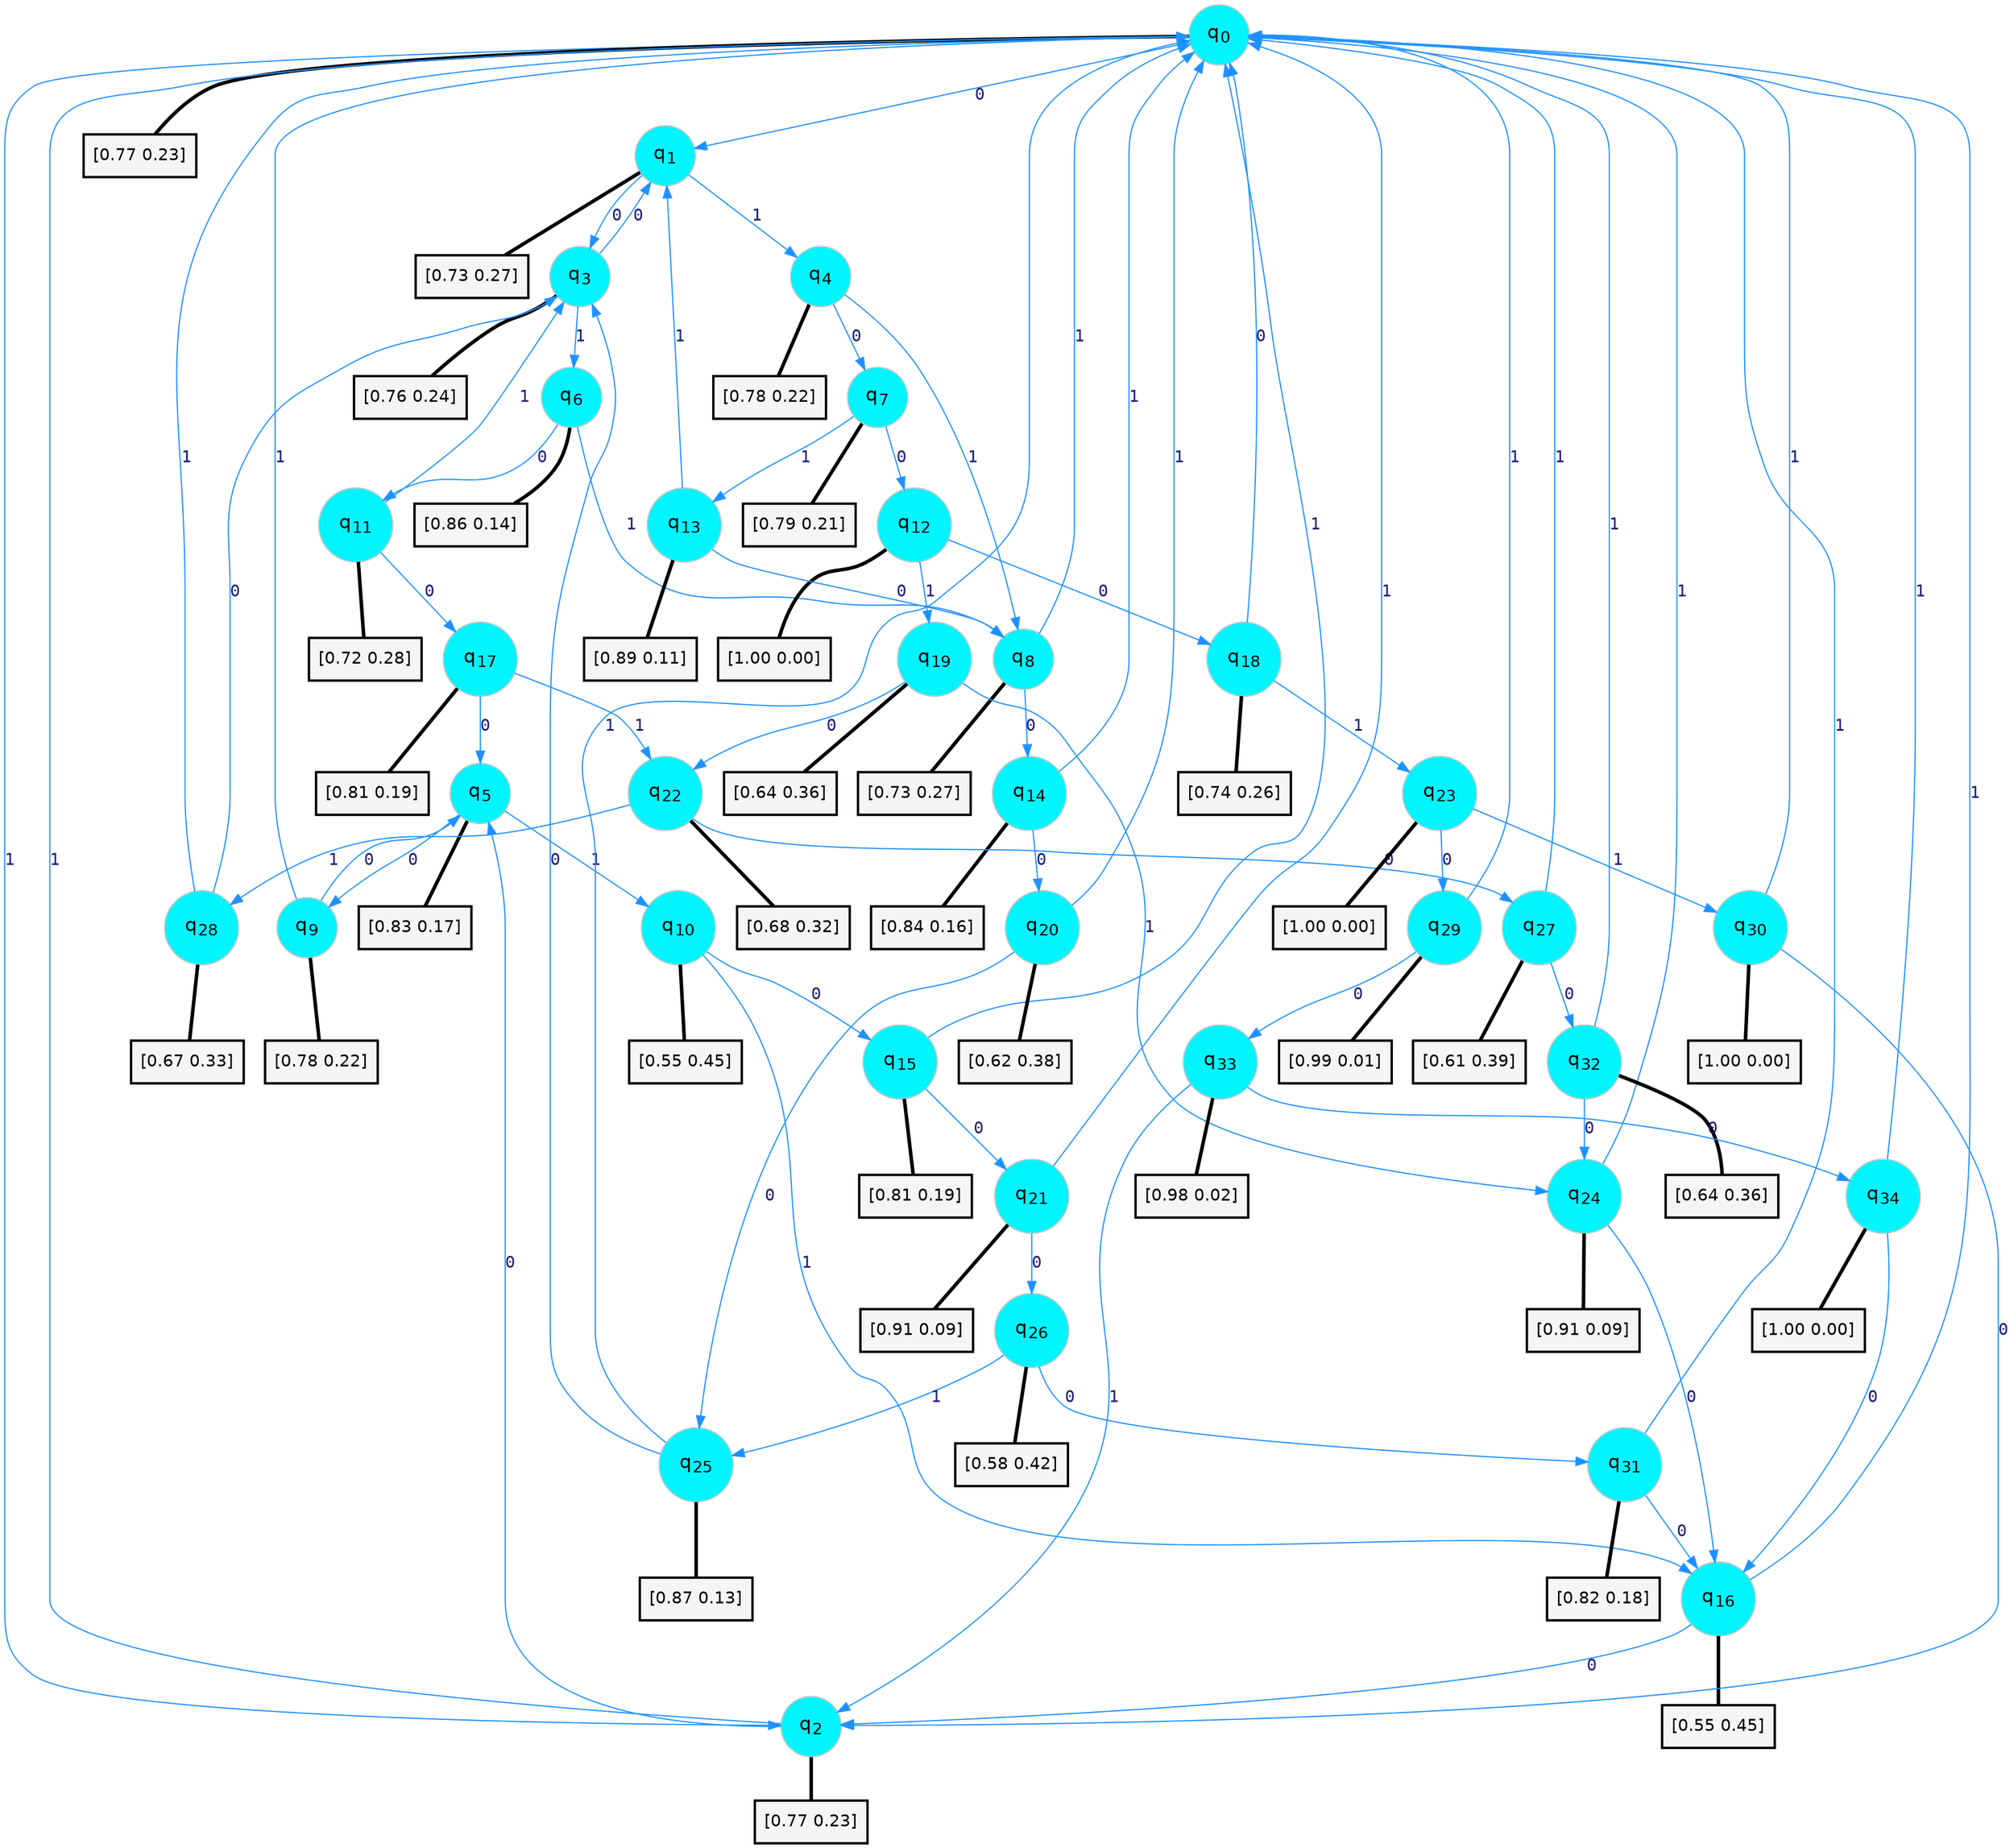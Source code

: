 digraph G {
graph [
bgcolor=transparent, dpi=300, rankdir=TD, size="40,25"];
node [
color=gray, fillcolor=turquoise1, fontcolor=black, fontname=Helvetica, fontsize=16, fontweight=bold, shape=circle, style=filled];
edge [
arrowsize=1, color=dodgerblue1, fontcolor=midnightblue, fontname=courier, fontweight=bold, penwidth=1, style=solid, weight=20];
0[label=<q<SUB>0</SUB>>];
1[label=<q<SUB>1</SUB>>];
2[label=<q<SUB>2</SUB>>];
3[label=<q<SUB>3</SUB>>];
4[label=<q<SUB>4</SUB>>];
5[label=<q<SUB>5</SUB>>];
6[label=<q<SUB>6</SUB>>];
7[label=<q<SUB>7</SUB>>];
8[label=<q<SUB>8</SUB>>];
9[label=<q<SUB>9</SUB>>];
10[label=<q<SUB>10</SUB>>];
11[label=<q<SUB>11</SUB>>];
12[label=<q<SUB>12</SUB>>];
13[label=<q<SUB>13</SUB>>];
14[label=<q<SUB>14</SUB>>];
15[label=<q<SUB>15</SUB>>];
16[label=<q<SUB>16</SUB>>];
17[label=<q<SUB>17</SUB>>];
18[label=<q<SUB>18</SUB>>];
19[label=<q<SUB>19</SUB>>];
20[label=<q<SUB>20</SUB>>];
21[label=<q<SUB>21</SUB>>];
22[label=<q<SUB>22</SUB>>];
23[label=<q<SUB>23</SUB>>];
24[label=<q<SUB>24</SUB>>];
25[label=<q<SUB>25</SUB>>];
26[label=<q<SUB>26</SUB>>];
27[label=<q<SUB>27</SUB>>];
28[label=<q<SUB>28</SUB>>];
29[label=<q<SUB>29</SUB>>];
30[label=<q<SUB>30</SUB>>];
31[label=<q<SUB>31</SUB>>];
32[label=<q<SUB>32</SUB>>];
33[label=<q<SUB>33</SUB>>];
34[label=<q<SUB>34</SUB>>];
35[label="[0.77 0.23]", shape=box,fontcolor=black, fontname=Helvetica, fontsize=14, penwidth=2, fillcolor=whitesmoke,color=black];
36[label="[0.73 0.27]", shape=box,fontcolor=black, fontname=Helvetica, fontsize=14, penwidth=2, fillcolor=whitesmoke,color=black];
37[label="[0.77 0.23]", shape=box,fontcolor=black, fontname=Helvetica, fontsize=14, penwidth=2, fillcolor=whitesmoke,color=black];
38[label="[0.76 0.24]", shape=box,fontcolor=black, fontname=Helvetica, fontsize=14, penwidth=2, fillcolor=whitesmoke,color=black];
39[label="[0.78 0.22]", shape=box,fontcolor=black, fontname=Helvetica, fontsize=14, penwidth=2, fillcolor=whitesmoke,color=black];
40[label="[0.83 0.17]", shape=box,fontcolor=black, fontname=Helvetica, fontsize=14, penwidth=2, fillcolor=whitesmoke,color=black];
41[label="[0.86 0.14]", shape=box,fontcolor=black, fontname=Helvetica, fontsize=14, penwidth=2, fillcolor=whitesmoke,color=black];
42[label="[0.79 0.21]", shape=box,fontcolor=black, fontname=Helvetica, fontsize=14, penwidth=2, fillcolor=whitesmoke,color=black];
43[label="[0.73 0.27]", shape=box,fontcolor=black, fontname=Helvetica, fontsize=14, penwidth=2, fillcolor=whitesmoke,color=black];
44[label="[0.78 0.22]", shape=box,fontcolor=black, fontname=Helvetica, fontsize=14, penwidth=2, fillcolor=whitesmoke,color=black];
45[label="[0.55 0.45]", shape=box,fontcolor=black, fontname=Helvetica, fontsize=14, penwidth=2, fillcolor=whitesmoke,color=black];
46[label="[0.72 0.28]", shape=box,fontcolor=black, fontname=Helvetica, fontsize=14, penwidth=2, fillcolor=whitesmoke,color=black];
47[label="[1.00 0.00]", shape=box,fontcolor=black, fontname=Helvetica, fontsize=14, penwidth=2, fillcolor=whitesmoke,color=black];
48[label="[0.89 0.11]", shape=box,fontcolor=black, fontname=Helvetica, fontsize=14, penwidth=2, fillcolor=whitesmoke,color=black];
49[label="[0.84 0.16]", shape=box,fontcolor=black, fontname=Helvetica, fontsize=14, penwidth=2, fillcolor=whitesmoke,color=black];
50[label="[0.81 0.19]", shape=box,fontcolor=black, fontname=Helvetica, fontsize=14, penwidth=2, fillcolor=whitesmoke,color=black];
51[label="[0.55 0.45]", shape=box,fontcolor=black, fontname=Helvetica, fontsize=14, penwidth=2, fillcolor=whitesmoke,color=black];
52[label="[0.81 0.19]", shape=box,fontcolor=black, fontname=Helvetica, fontsize=14, penwidth=2, fillcolor=whitesmoke,color=black];
53[label="[0.74 0.26]", shape=box,fontcolor=black, fontname=Helvetica, fontsize=14, penwidth=2, fillcolor=whitesmoke,color=black];
54[label="[0.64 0.36]", shape=box,fontcolor=black, fontname=Helvetica, fontsize=14, penwidth=2, fillcolor=whitesmoke,color=black];
55[label="[0.62 0.38]", shape=box,fontcolor=black, fontname=Helvetica, fontsize=14, penwidth=2, fillcolor=whitesmoke,color=black];
56[label="[0.91 0.09]", shape=box,fontcolor=black, fontname=Helvetica, fontsize=14, penwidth=2, fillcolor=whitesmoke,color=black];
57[label="[0.68 0.32]", shape=box,fontcolor=black, fontname=Helvetica, fontsize=14, penwidth=2, fillcolor=whitesmoke,color=black];
58[label="[1.00 0.00]", shape=box,fontcolor=black, fontname=Helvetica, fontsize=14, penwidth=2, fillcolor=whitesmoke,color=black];
59[label="[0.91 0.09]", shape=box,fontcolor=black, fontname=Helvetica, fontsize=14, penwidth=2, fillcolor=whitesmoke,color=black];
60[label="[0.87 0.13]", shape=box,fontcolor=black, fontname=Helvetica, fontsize=14, penwidth=2, fillcolor=whitesmoke,color=black];
61[label="[0.58 0.42]", shape=box,fontcolor=black, fontname=Helvetica, fontsize=14, penwidth=2, fillcolor=whitesmoke,color=black];
62[label="[0.61 0.39]", shape=box,fontcolor=black, fontname=Helvetica, fontsize=14, penwidth=2, fillcolor=whitesmoke,color=black];
63[label="[0.67 0.33]", shape=box,fontcolor=black, fontname=Helvetica, fontsize=14, penwidth=2, fillcolor=whitesmoke,color=black];
64[label="[0.99 0.01]", shape=box,fontcolor=black, fontname=Helvetica, fontsize=14, penwidth=2, fillcolor=whitesmoke,color=black];
65[label="[1.00 0.00]", shape=box,fontcolor=black, fontname=Helvetica, fontsize=14, penwidth=2, fillcolor=whitesmoke,color=black];
66[label="[0.82 0.18]", shape=box,fontcolor=black, fontname=Helvetica, fontsize=14, penwidth=2, fillcolor=whitesmoke,color=black];
67[label="[0.64 0.36]", shape=box,fontcolor=black, fontname=Helvetica, fontsize=14, penwidth=2, fillcolor=whitesmoke,color=black];
68[label="[0.98 0.02]", shape=box,fontcolor=black, fontname=Helvetica, fontsize=14, penwidth=2, fillcolor=whitesmoke,color=black];
69[label="[1.00 0.00]", shape=box,fontcolor=black, fontname=Helvetica, fontsize=14, penwidth=2, fillcolor=whitesmoke,color=black];
0->1 [label=0];
0->2 [label=1];
0->35 [arrowhead=none, penwidth=3,color=black];
1->3 [label=0];
1->4 [label=1];
1->36 [arrowhead=none, penwidth=3,color=black];
2->5 [label=0];
2->0 [label=1];
2->37 [arrowhead=none, penwidth=3,color=black];
3->1 [label=0];
3->6 [label=1];
3->38 [arrowhead=none, penwidth=3,color=black];
4->7 [label=0];
4->8 [label=1];
4->39 [arrowhead=none, penwidth=3,color=black];
5->9 [label=0];
5->10 [label=1];
5->40 [arrowhead=none, penwidth=3,color=black];
6->11 [label=0];
6->8 [label=1];
6->41 [arrowhead=none, penwidth=3,color=black];
7->12 [label=0];
7->13 [label=1];
7->42 [arrowhead=none, penwidth=3,color=black];
8->14 [label=0];
8->0 [label=1];
8->43 [arrowhead=none, penwidth=3,color=black];
9->5 [label=0];
9->0 [label=1];
9->44 [arrowhead=none, penwidth=3,color=black];
10->15 [label=0];
10->16 [label=1];
10->45 [arrowhead=none, penwidth=3,color=black];
11->17 [label=0];
11->3 [label=1];
11->46 [arrowhead=none, penwidth=3,color=black];
12->18 [label=0];
12->19 [label=1];
12->47 [arrowhead=none, penwidth=3,color=black];
13->8 [label=0];
13->1 [label=1];
13->48 [arrowhead=none, penwidth=3,color=black];
14->20 [label=0];
14->0 [label=1];
14->49 [arrowhead=none, penwidth=3,color=black];
15->21 [label=0];
15->0 [label=1];
15->50 [arrowhead=none, penwidth=3,color=black];
16->2 [label=0];
16->0 [label=1];
16->51 [arrowhead=none, penwidth=3,color=black];
17->5 [label=0];
17->22 [label=1];
17->52 [arrowhead=none, penwidth=3,color=black];
18->0 [label=0];
18->23 [label=1];
18->53 [arrowhead=none, penwidth=3,color=black];
19->22 [label=0];
19->24 [label=1];
19->54 [arrowhead=none, penwidth=3,color=black];
20->25 [label=0];
20->0 [label=1];
20->55 [arrowhead=none, penwidth=3,color=black];
21->26 [label=0];
21->0 [label=1];
21->56 [arrowhead=none, penwidth=3,color=black];
22->27 [label=0];
22->28 [label=1];
22->57 [arrowhead=none, penwidth=3,color=black];
23->29 [label=0];
23->30 [label=1];
23->58 [arrowhead=none, penwidth=3,color=black];
24->16 [label=0];
24->0 [label=1];
24->59 [arrowhead=none, penwidth=3,color=black];
25->3 [label=0];
25->0 [label=1];
25->60 [arrowhead=none, penwidth=3,color=black];
26->31 [label=0];
26->25 [label=1];
26->61 [arrowhead=none, penwidth=3,color=black];
27->32 [label=0];
27->0 [label=1];
27->62 [arrowhead=none, penwidth=3,color=black];
28->3 [label=0];
28->0 [label=1];
28->63 [arrowhead=none, penwidth=3,color=black];
29->33 [label=0];
29->0 [label=1];
29->64 [arrowhead=none, penwidth=3,color=black];
30->2 [label=0];
30->0 [label=1];
30->65 [arrowhead=none, penwidth=3,color=black];
31->16 [label=0];
31->0 [label=1];
31->66 [arrowhead=none, penwidth=3,color=black];
32->24 [label=0];
32->0 [label=1];
32->67 [arrowhead=none, penwidth=3,color=black];
33->34 [label=0];
33->2 [label=1];
33->68 [arrowhead=none, penwidth=3,color=black];
34->16 [label=0];
34->0 [label=1];
34->69 [arrowhead=none, penwidth=3,color=black];
}

